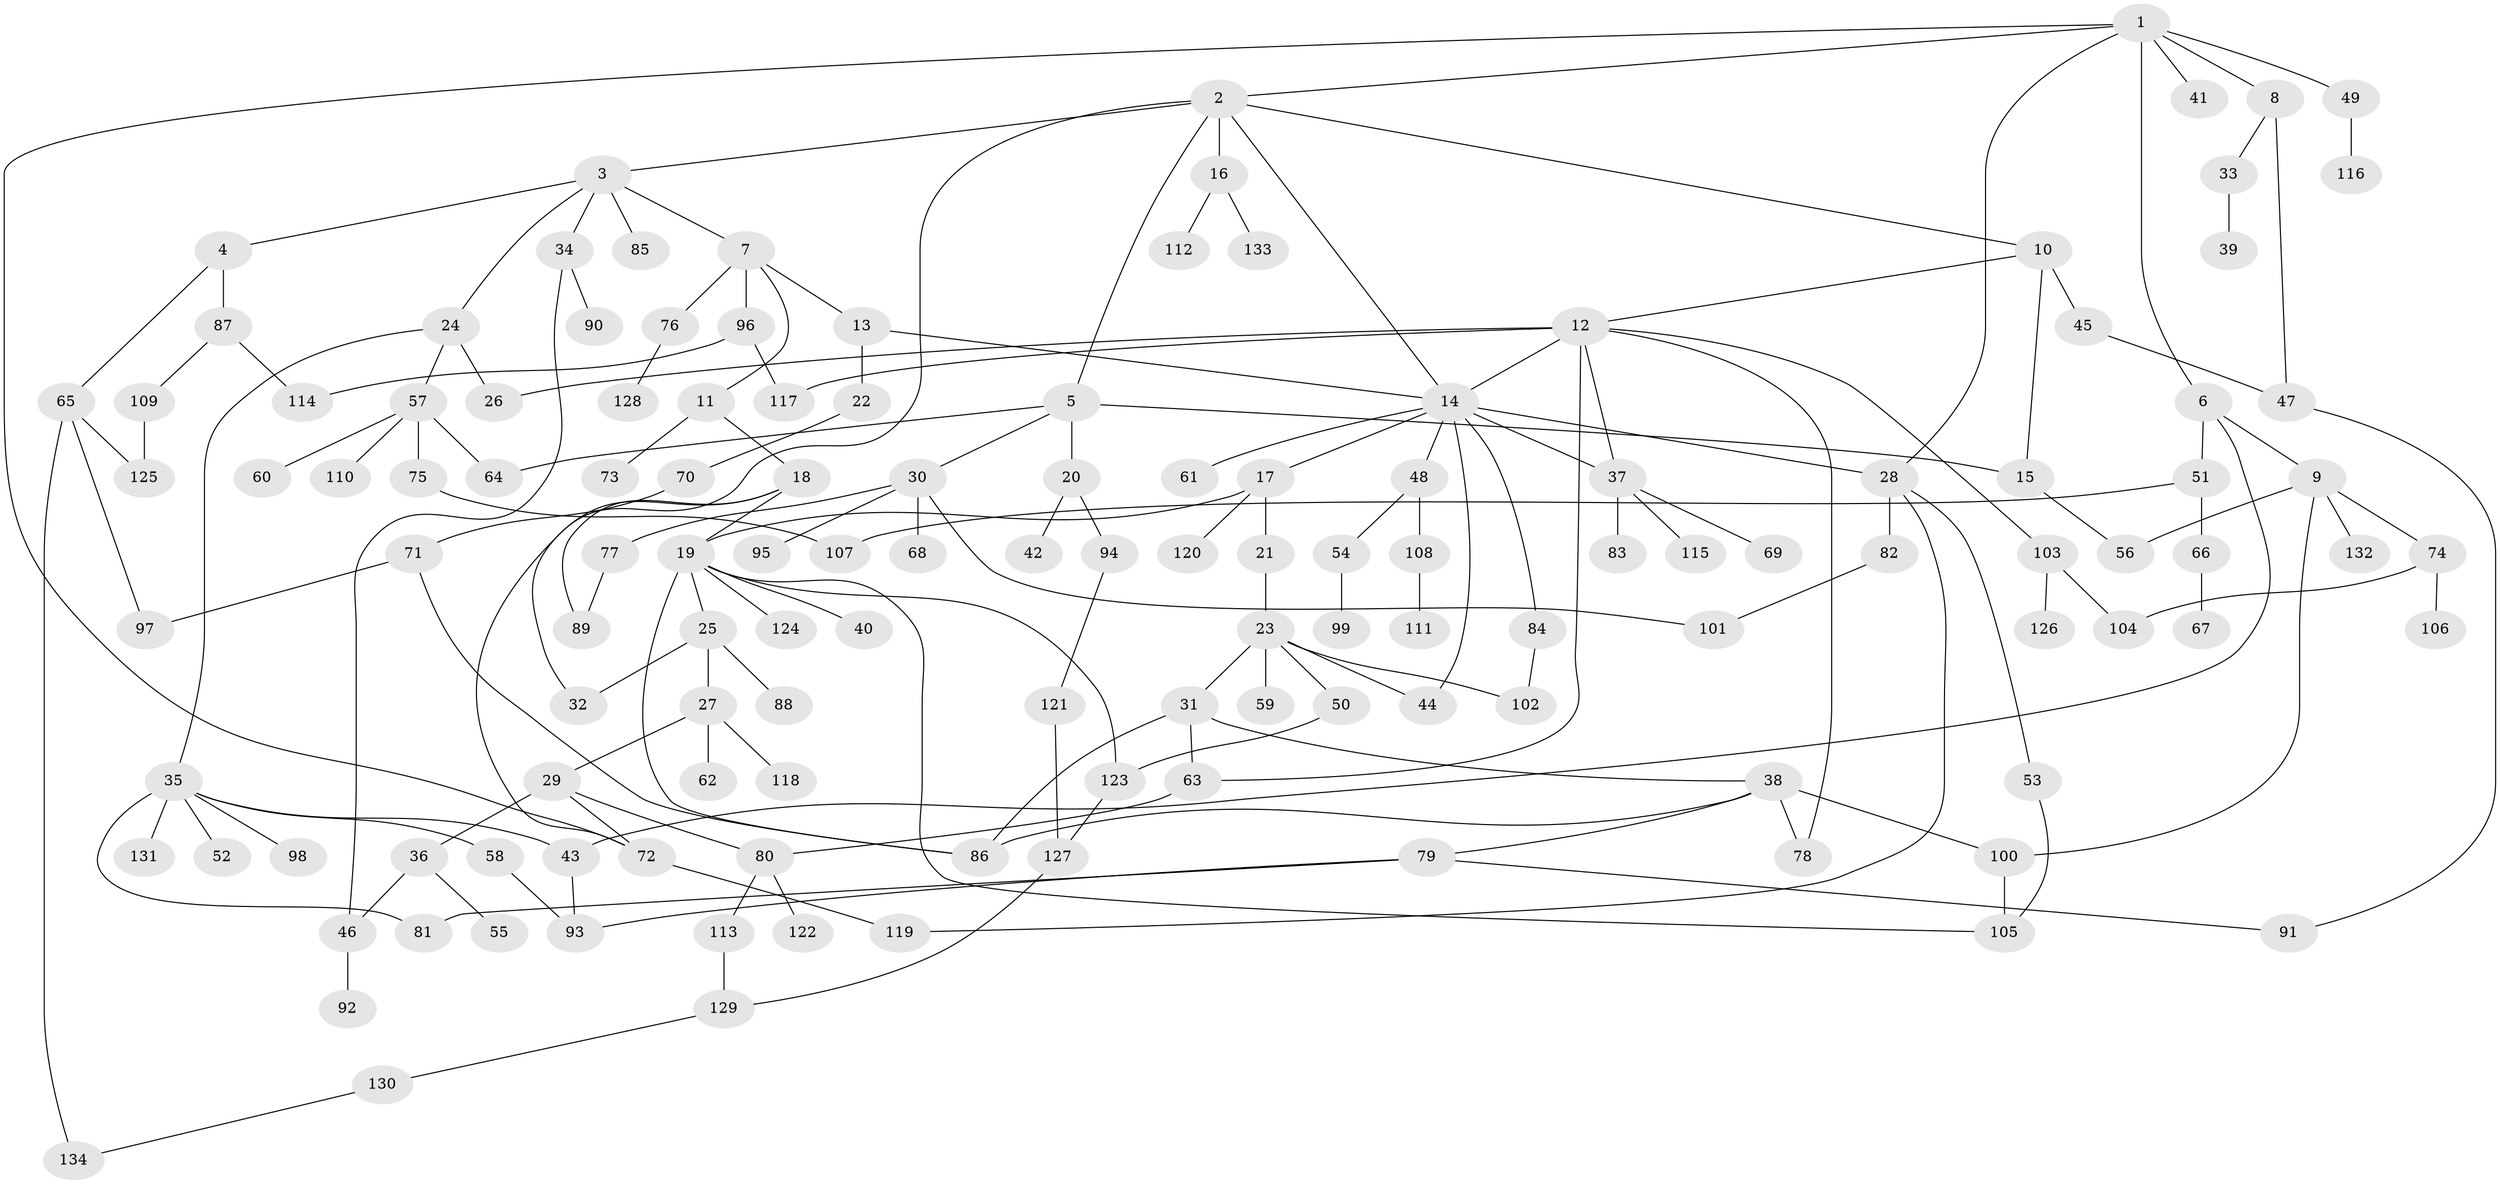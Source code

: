 // coarse degree distribution, {7: 0.021505376344086023, 4: 0.07526881720430108, 2: 0.34408602150537637, 10: 0.021505376344086023, 1: 0.3333333333333333, 8: 0.010752688172043012, 3: 0.12903225806451613, 5: 0.03225806451612903, 14: 0.010752688172043012, 6: 0.010752688172043012, 12: 0.010752688172043012}
// Generated by graph-tools (version 1.1) at 2025/45/03/04/25 21:45:59]
// undirected, 134 vertices, 176 edges
graph export_dot {
graph [start="1"]
  node [color=gray90,style=filled];
  1;
  2;
  3;
  4;
  5;
  6;
  7;
  8;
  9;
  10;
  11;
  12;
  13;
  14;
  15;
  16;
  17;
  18;
  19;
  20;
  21;
  22;
  23;
  24;
  25;
  26;
  27;
  28;
  29;
  30;
  31;
  32;
  33;
  34;
  35;
  36;
  37;
  38;
  39;
  40;
  41;
  42;
  43;
  44;
  45;
  46;
  47;
  48;
  49;
  50;
  51;
  52;
  53;
  54;
  55;
  56;
  57;
  58;
  59;
  60;
  61;
  62;
  63;
  64;
  65;
  66;
  67;
  68;
  69;
  70;
  71;
  72;
  73;
  74;
  75;
  76;
  77;
  78;
  79;
  80;
  81;
  82;
  83;
  84;
  85;
  86;
  87;
  88;
  89;
  90;
  91;
  92;
  93;
  94;
  95;
  96;
  97;
  98;
  99;
  100;
  101;
  102;
  103;
  104;
  105;
  106;
  107;
  108;
  109;
  110;
  111;
  112;
  113;
  114;
  115;
  116;
  117;
  118;
  119;
  120;
  121;
  122;
  123;
  124;
  125;
  126;
  127;
  128;
  129;
  130;
  131;
  132;
  133;
  134;
  1 -- 2;
  1 -- 6;
  1 -- 8;
  1 -- 28;
  1 -- 41;
  1 -- 49;
  1 -- 72;
  2 -- 3;
  2 -- 5;
  2 -- 10;
  2 -- 16;
  2 -- 32;
  2 -- 14;
  3 -- 4;
  3 -- 7;
  3 -- 24;
  3 -- 34;
  3 -- 85;
  4 -- 65;
  4 -- 87;
  5 -- 20;
  5 -- 30;
  5 -- 64;
  5 -- 15;
  6 -- 9;
  6 -- 43;
  6 -- 51;
  7 -- 11;
  7 -- 13;
  7 -- 76;
  7 -- 96;
  8 -- 33;
  8 -- 47;
  9 -- 74;
  9 -- 132;
  9 -- 100;
  9 -- 56;
  10 -- 12;
  10 -- 15;
  10 -- 45;
  11 -- 18;
  11 -- 73;
  12 -- 26;
  12 -- 103;
  12 -- 117;
  12 -- 63;
  12 -- 37;
  12 -- 14;
  12 -- 78;
  13 -- 14;
  13 -- 22;
  14 -- 17;
  14 -- 37;
  14 -- 44;
  14 -- 48;
  14 -- 61;
  14 -- 84;
  14 -- 28;
  15 -- 56;
  16 -- 112;
  16 -- 133;
  17 -- 19;
  17 -- 21;
  17 -- 120;
  18 -- 89;
  18 -- 19;
  18 -- 72;
  19 -- 25;
  19 -- 40;
  19 -- 124;
  19 -- 105;
  19 -- 123;
  19 -- 86;
  20 -- 42;
  20 -- 94;
  21 -- 23;
  22 -- 70;
  23 -- 31;
  23 -- 50;
  23 -- 59;
  23 -- 102;
  23 -- 44;
  24 -- 35;
  24 -- 57;
  24 -- 26;
  25 -- 27;
  25 -- 32;
  25 -- 88;
  27 -- 29;
  27 -- 62;
  27 -- 118;
  28 -- 53;
  28 -- 82;
  28 -- 119;
  29 -- 36;
  29 -- 72;
  29 -- 80;
  30 -- 68;
  30 -- 77;
  30 -- 95;
  30 -- 101;
  31 -- 38;
  31 -- 63;
  31 -- 86;
  33 -- 39;
  34 -- 46;
  34 -- 90;
  35 -- 52;
  35 -- 58;
  35 -- 98;
  35 -- 131;
  35 -- 43;
  35 -- 81;
  36 -- 55;
  36 -- 46;
  37 -- 69;
  37 -- 83;
  37 -- 115;
  38 -- 78;
  38 -- 79;
  38 -- 86;
  38 -- 100;
  43 -- 93;
  45 -- 47;
  46 -- 92;
  47 -- 91;
  48 -- 54;
  48 -- 108;
  49 -- 116;
  50 -- 123;
  51 -- 66;
  51 -- 107;
  53 -- 105;
  54 -- 99;
  57 -- 60;
  57 -- 64;
  57 -- 75;
  57 -- 110;
  58 -- 93;
  63 -- 80;
  65 -- 125;
  65 -- 134;
  65 -- 97;
  66 -- 67;
  70 -- 71;
  71 -- 97;
  71 -- 86;
  72 -- 119;
  74 -- 106;
  74 -- 104;
  75 -- 107;
  76 -- 128;
  77 -- 89;
  79 -- 81;
  79 -- 91;
  79 -- 93;
  80 -- 113;
  80 -- 122;
  82 -- 101;
  84 -- 102;
  87 -- 109;
  87 -- 114;
  94 -- 121;
  96 -- 114;
  96 -- 117;
  100 -- 105;
  103 -- 104;
  103 -- 126;
  108 -- 111;
  109 -- 125;
  113 -- 129;
  121 -- 127;
  123 -- 127;
  127 -- 129;
  129 -- 130;
  130 -- 134;
}
